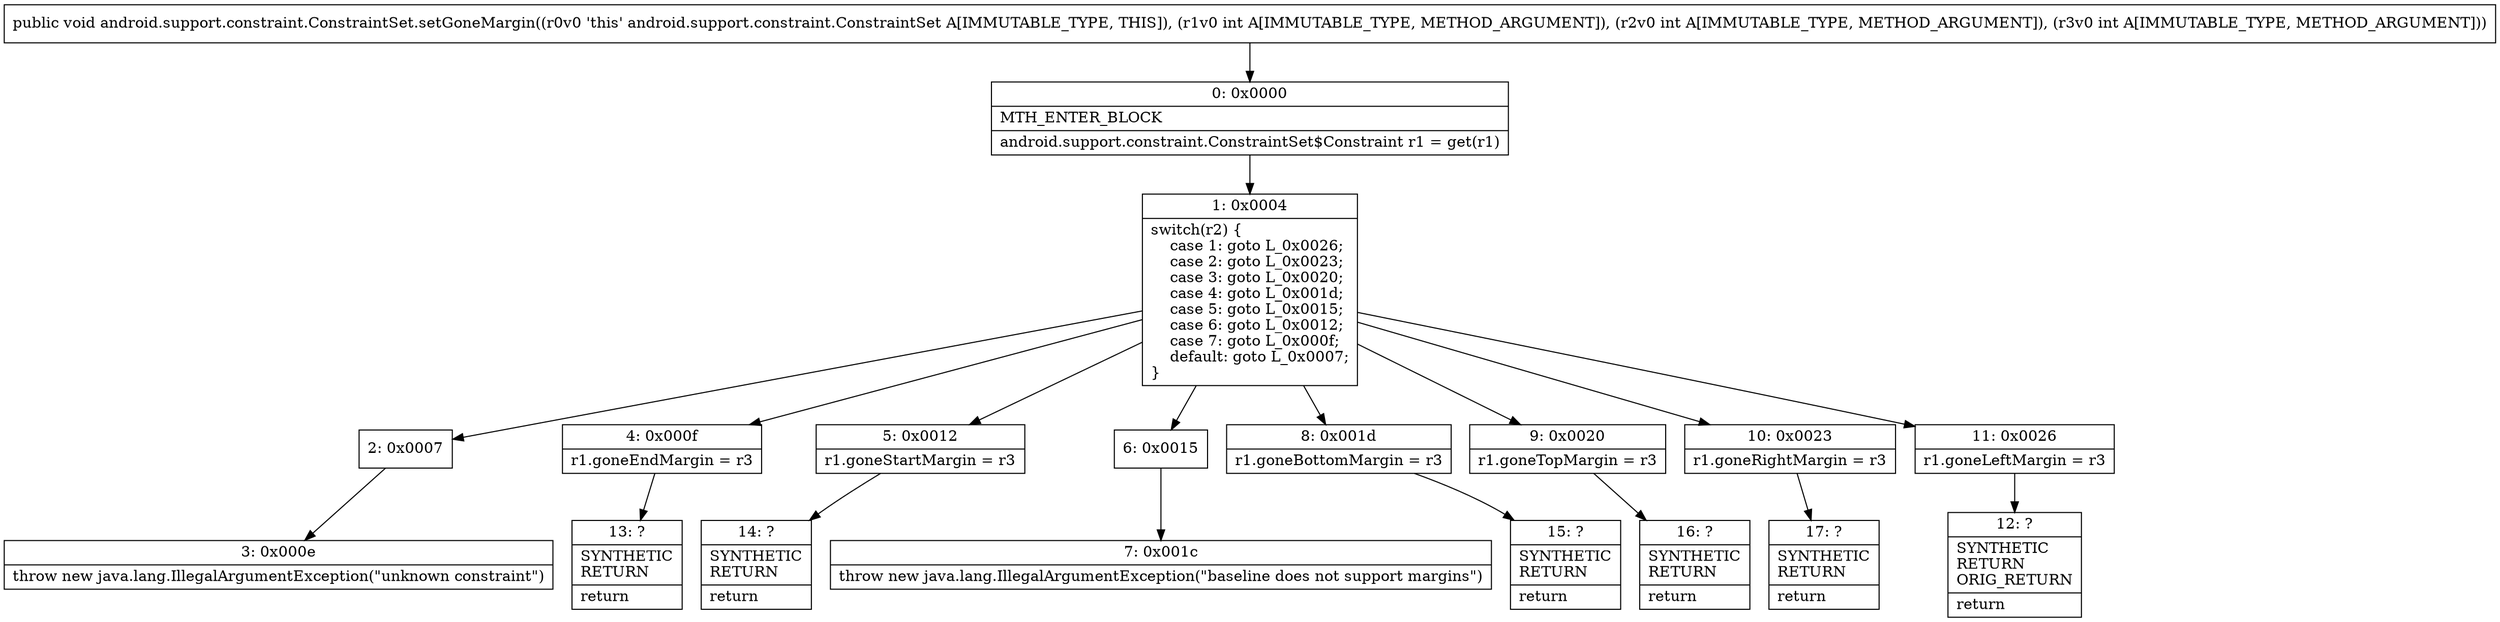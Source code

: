 digraph "CFG forandroid.support.constraint.ConstraintSet.setGoneMargin(III)V" {
Node_0 [shape=record,label="{0\:\ 0x0000|MTH_ENTER_BLOCK\l|android.support.constraint.ConstraintSet$Constraint r1 = get(r1)\l}"];
Node_1 [shape=record,label="{1\:\ 0x0004|switch(r2) \{\l    case 1: goto L_0x0026;\l    case 2: goto L_0x0023;\l    case 3: goto L_0x0020;\l    case 4: goto L_0x001d;\l    case 5: goto L_0x0015;\l    case 6: goto L_0x0012;\l    case 7: goto L_0x000f;\l    default: goto L_0x0007;\l\}\l}"];
Node_2 [shape=record,label="{2\:\ 0x0007}"];
Node_3 [shape=record,label="{3\:\ 0x000e|throw new java.lang.IllegalArgumentException(\"unknown constraint\")\l}"];
Node_4 [shape=record,label="{4\:\ 0x000f|r1.goneEndMargin = r3\l}"];
Node_5 [shape=record,label="{5\:\ 0x0012|r1.goneStartMargin = r3\l}"];
Node_6 [shape=record,label="{6\:\ 0x0015}"];
Node_7 [shape=record,label="{7\:\ 0x001c|throw new java.lang.IllegalArgumentException(\"baseline does not support margins\")\l}"];
Node_8 [shape=record,label="{8\:\ 0x001d|r1.goneBottomMargin = r3\l}"];
Node_9 [shape=record,label="{9\:\ 0x0020|r1.goneTopMargin = r3\l}"];
Node_10 [shape=record,label="{10\:\ 0x0023|r1.goneRightMargin = r3\l}"];
Node_11 [shape=record,label="{11\:\ 0x0026|r1.goneLeftMargin = r3\l}"];
Node_12 [shape=record,label="{12\:\ ?|SYNTHETIC\lRETURN\lORIG_RETURN\l|return\l}"];
Node_13 [shape=record,label="{13\:\ ?|SYNTHETIC\lRETURN\l|return\l}"];
Node_14 [shape=record,label="{14\:\ ?|SYNTHETIC\lRETURN\l|return\l}"];
Node_15 [shape=record,label="{15\:\ ?|SYNTHETIC\lRETURN\l|return\l}"];
Node_16 [shape=record,label="{16\:\ ?|SYNTHETIC\lRETURN\l|return\l}"];
Node_17 [shape=record,label="{17\:\ ?|SYNTHETIC\lRETURN\l|return\l}"];
MethodNode[shape=record,label="{public void android.support.constraint.ConstraintSet.setGoneMargin((r0v0 'this' android.support.constraint.ConstraintSet A[IMMUTABLE_TYPE, THIS]), (r1v0 int A[IMMUTABLE_TYPE, METHOD_ARGUMENT]), (r2v0 int A[IMMUTABLE_TYPE, METHOD_ARGUMENT]), (r3v0 int A[IMMUTABLE_TYPE, METHOD_ARGUMENT])) }"];
MethodNode -> Node_0;
Node_0 -> Node_1;
Node_1 -> Node_2;
Node_1 -> Node_4;
Node_1 -> Node_5;
Node_1 -> Node_6;
Node_1 -> Node_8;
Node_1 -> Node_9;
Node_1 -> Node_10;
Node_1 -> Node_11;
Node_2 -> Node_3;
Node_4 -> Node_13;
Node_5 -> Node_14;
Node_6 -> Node_7;
Node_8 -> Node_15;
Node_9 -> Node_16;
Node_10 -> Node_17;
Node_11 -> Node_12;
}

